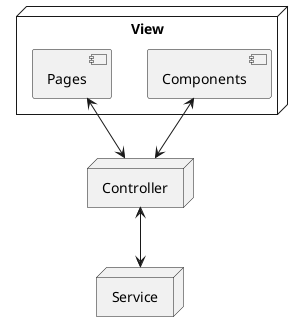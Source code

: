 @startuml
node "View" {
  [Components]
  [Pages]
}

node "Controller"
node "Service"

Components <--> Controller
Pages <--> Controller
Controller <--> Service
@enduml
